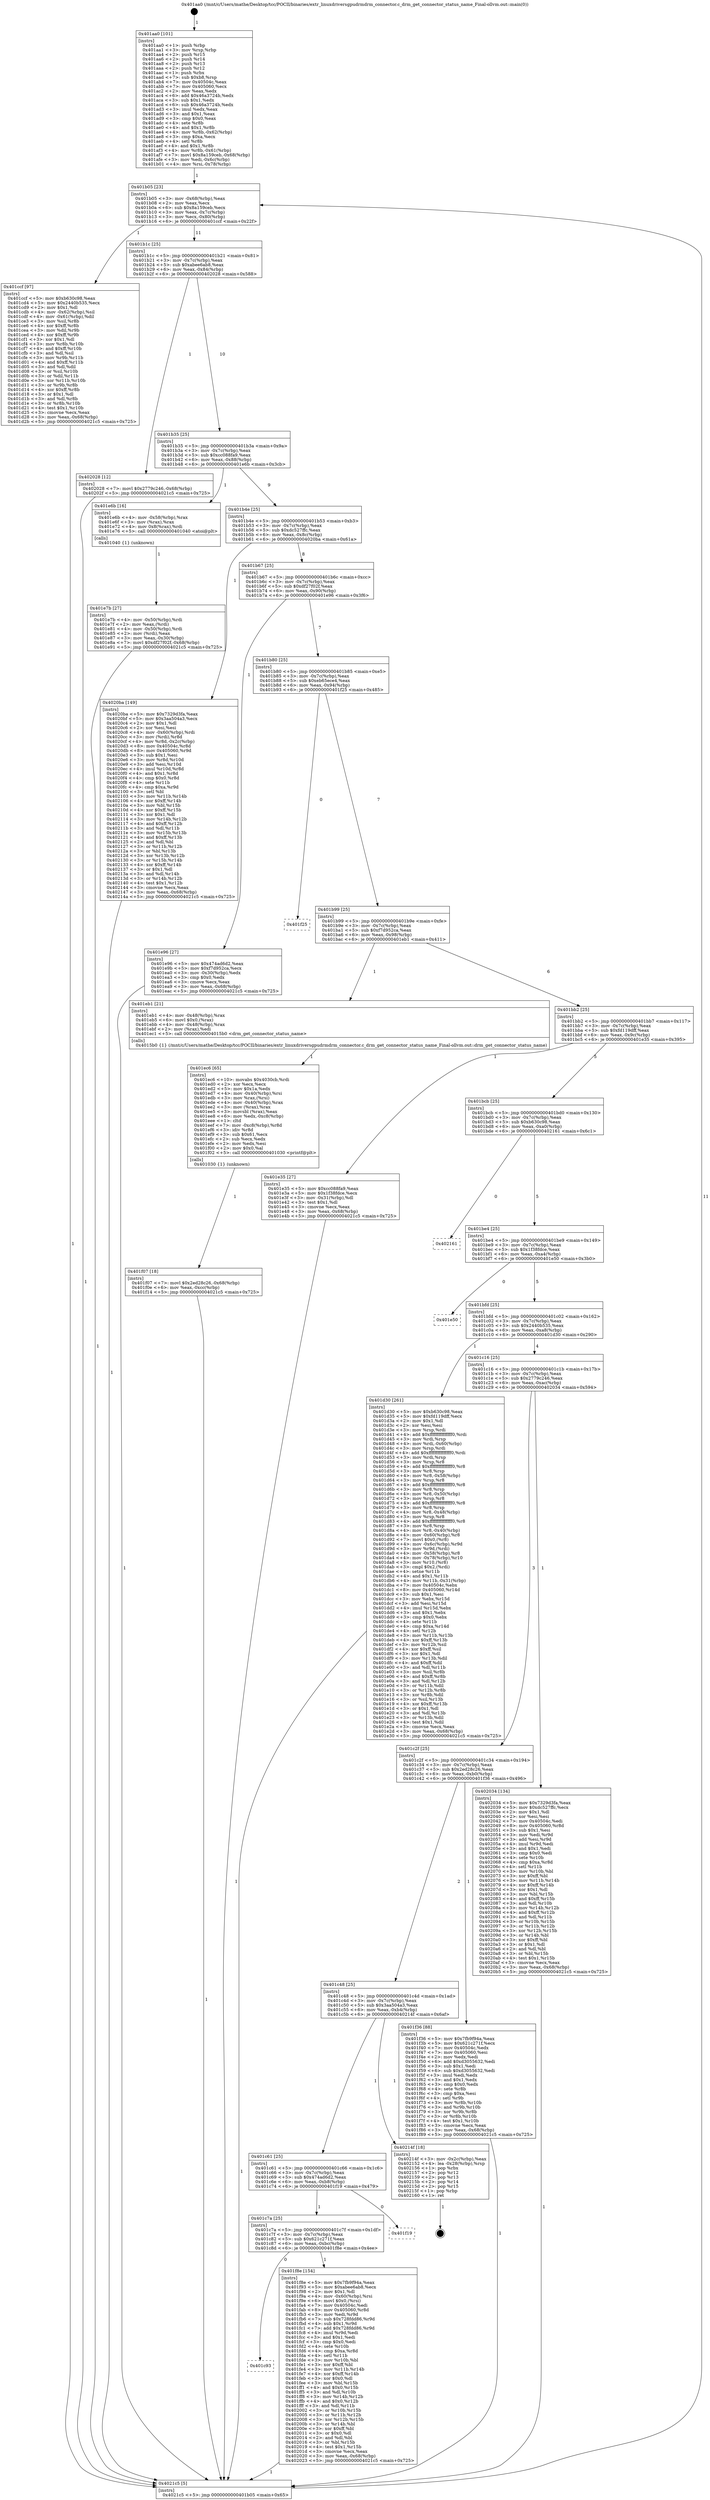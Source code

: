 digraph "0x401aa0" {
  label = "0x401aa0 (/mnt/c/Users/mathe/Desktop/tcc/POCII/binaries/extr_linuxdriversgpudrmdrm_connector.c_drm_get_connector_status_name_Final-ollvm.out::main(0))"
  labelloc = "t"
  node[shape=record]

  Entry [label="",width=0.3,height=0.3,shape=circle,fillcolor=black,style=filled]
  "0x401b05" [label="{
     0x401b05 [23]\l
     | [instrs]\l
     &nbsp;&nbsp;0x401b05 \<+3\>: mov -0x68(%rbp),%eax\l
     &nbsp;&nbsp;0x401b08 \<+2\>: mov %eax,%ecx\l
     &nbsp;&nbsp;0x401b0a \<+6\>: sub $0x8a159ceb,%ecx\l
     &nbsp;&nbsp;0x401b10 \<+3\>: mov %eax,-0x7c(%rbp)\l
     &nbsp;&nbsp;0x401b13 \<+3\>: mov %ecx,-0x80(%rbp)\l
     &nbsp;&nbsp;0x401b16 \<+6\>: je 0000000000401ccf \<main+0x22f\>\l
  }"]
  "0x401ccf" [label="{
     0x401ccf [97]\l
     | [instrs]\l
     &nbsp;&nbsp;0x401ccf \<+5\>: mov $0xb630c98,%eax\l
     &nbsp;&nbsp;0x401cd4 \<+5\>: mov $0x2440b535,%ecx\l
     &nbsp;&nbsp;0x401cd9 \<+2\>: mov $0x1,%dl\l
     &nbsp;&nbsp;0x401cdb \<+4\>: mov -0x62(%rbp),%sil\l
     &nbsp;&nbsp;0x401cdf \<+4\>: mov -0x61(%rbp),%dil\l
     &nbsp;&nbsp;0x401ce3 \<+3\>: mov %sil,%r8b\l
     &nbsp;&nbsp;0x401ce6 \<+4\>: xor $0xff,%r8b\l
     &nbsp;&nbsp;0x401cea \<+3\>: mov %dil,%r9b\l
     &nbsp;&nbsp;0x401ced \<+4\>: xor $0xff,%r9b\l
     &nbsp;&nbsp;0x401cf1 \<+3\>: xor $0x1,%dl\l
     &nbsp;&nbsp;0x401cf4 \<+3\>: mov %r8b,%r10b\l
     &nbsp;&nbsp;0x401cf7 \<+4\>: and $0xff,%r10b\l
     &nbsp;&nbsp;0x401cfb \<+3\>: and %dl,%sil\l
     &nbsp;&nbsp;0x401cfe \<+3\>: mov %r9b,%r11b\l
     &nbsp;&nbsp;0x401d01 \<+4\>: and $0xff,%r11b\l
     &nbsp;&nbsp;0x401d05 \<+3\>: and %dl,%dil\l
     &nbsp;&nbsp;0x401d08 \<+3\>: or %sil,%r10b\l
     &nbsp;&nbsp;0x401d0b \<+3\>: or %dil,%r11b\l
     &nbsp;&nbsp;0x401d0e \<+3\>: xor %r11b,%r10b\l
     &nbsp;&nbsp;0x401d11 \<+3\>: or %r9b,%r8b\l
     &nbsp;&nbsp;0x401d14 \<+4\>: xor $0xff,%r8b\l
     &nbsp;&nbsp;0x401d18 \<+3\>: or $0x1,%dl\l
     &nbsp;&nbsp;0x401d1b \<+3\>: and %dl,%r8b\l
     &nbsp;&nbsp;0x401d1e \<+3\>: or %r8b,%r10b\l
     &nbsp;&nbsp;0x401d21 \<+4\>: test $0x1,%r10b\l
     &nbsp;&nbsp;0x401d25 \<+3\>: cmovne %ecx,%eax\l
     &nbsp;&nbsp;0x401d28 \<+3\>: mov %eax,-0x68(%rbp)\l
     &nbsp;&nbsp;0x401d2b \<+5\>: jmp 00000000004021c5 \<main+0x725\>\l
  }"]
  "0x401b1c" [label="{
     0x401b1c [25]\l
     | [instrs]\l
     &nbsp;&nbsp;0x401b1c \<+5\>: jmp 0000000000401b21 \<main+0x81\>\l
     &nbsp;&nbsp;0x401b21 \<+3\>: mov -0x7c(%rbp),%eax\l
     &nbsp;&nbsp;0x401b24 \<+5\>: sub $0xabee6ab8,%eax\l
     &nbsp;&nbsp;0x401b29 \<+6\>: mov %eax,-0x84(%rbp)\l
     &nbsp;&nbsp;0x401b2f \<+6\>: je 0000000000402028 \<main+0x588\>\l
  }"]
  "0x4021c5" [label="{
     0x4021c5 [5]\l
     | [instrs]\l
     &nbsp;&nbsp;0x4021c5 \<+5\>: jmp 0000000000401b05 \<main+0x65\>\l
  }"]
  "0x401aa0" [label="{
     0x401aa0 [101]\l
     | [instrs]\l
     &nbsp;&nbsp;0x401aa0 \<+1\>: push %rbp\l
     &nbsp;&nbsp;0x401aa1 \<+3\>: mov %rsp,%rbp\l
     &nbsp;&nbsp;0x401aa4 \<+2\>: push %r15\l
     &nbsp;&nbsp;0x401aa6 \<+2\>: push %r14\l
     &nbsp;&nbsp;0x401aa8 \<+2\>: push %r13\l
     &nbsp;&nbsp;0x401aaa \<+2\>: push %r12\l
     &nbsp;&nbsp;0x401aac \<+1\>: push %rbx\l
     &nbsp;&nbsp;0x401aad \<+7\>: sub $0xb8,%rsp\l
     &nbsp;&nbsp;0x401ab4 \<+7\>: mov 0x40504c,%eax\l
     &nbsp;&nbsp;0x401abb \<+7\>: mov 0x405060,%ecx\l
     &nbsp;&nbsp;0x401ac2 \<+2\>: mov %eax,%edx\l
     &nbsp;&nbsp;0x401ac4 \<+6\>: add $0x46a3724b,%edx\l
     &nbsp;&nbsp;0x401aca \<+3\>: sub $0x1,%edx\l
     &nbsp;&nbsp;0x401acd \<+6\>: sub $0x46a3724b,%edx\l
     &nbsp;&nbsp;0x401ad3 \<+3\>: imul %edx,%eax\l
     &nbsp;&nbsp;0x401ad6 \<+3\>: and $0x1,%eax\l
     &nbsp;&nbsp;0x401ad9 \<+3\>: cmp $0x0,%eax\l
     &nbsp;&nbsp;0x401adc \<+4\>: sete %r8b\l
     &nbsp;&nbsp;0x401ae0 \<+4\>: and $0x1,%r8b\l
     &nbsp;&nbsp;0x401ae4 \<+4\>: mov %r8b,-0x62(%rbp)\l
     &nbsp;&nbsp;0x401ae8 \<+3\>: cmp $0xa,%ecx\l
     &nbsp;&nbsp;0x401aeb \<+4\>: setl %r8b\l
     &nbsp;&nbsp;0x401aef \<+4\>: and $0x1,%r8b\l
     &nbsp;&nbsp;0x401af3 \<+4\>: mov %r8b,-0x61(%rbp)\l
     &nbsp;&nbsp;0x401af7 \<+7\>: movl $0x8a159ceb,-0x68(%rbp)\l
     &nbsp;&nbsp;0x401afe \<+3\>: mov %edi,-0x6c(%rbp)\l
     &nbsp;&nbsp;0x401b01 \<+4\>: mov %rsi,-0x78(%rbp)\l
  }"]
  Exit [label="",width=0.3,height=0.3,shape=circle,fillcolor=black,style=filled,peripheries=2]
  "0x402028" [label="{
     0x402028 [12]\l
     | [instrs]\l
     &nbsp;&nbsp;0x402028 \<+7\>: movl $0x2779c246,-0x68(%rbp)\l
     &nbsp;&nbsp;0x40202f \<+5\>: jmp 00000000004021c5 \<main+0x725\>\l
  }"]
  "0x401b35" [label="{
     0x401b35 [25]\l
     | [instrs]\l
     &nbsp;&nbsp;0x401b35 \<+5\>: jmp 0000000000401b3a \<main+0x9a\>\l
     &nbsp;&nbsp;0x401b3a \<+3\>: mov -0x7c(%rbp),%eax\l
     &nbsp;&nbsp;0x401b3d \<+5\>: sub $0xcc088fa9,%eax\l
     &nbsp;&nbsp;0x401b42 \<+6\>: mov %eax,-0x88(%rbp)\l
     &nbsp;&nbsp;0x401b48 \<+6\>: je 0000000000401e6b \<main+0x3cb\>\l
  }"]
  "0x401c93" [label="{
     0x401c93\l
  }", style=dashed]
  "0x401e6b" [label="{
     0x401e6b [16]\l
     | [instrs]\l
     &nbsp;&nbsp;0x401e6b \<+4\>: mov -0x58(%rbp),%rax\l
     &nbsp;&nbsp;0x401e6f \<+3\>: mov (%rax),%rax\l
     &nbsp;&nbsp;0x401e72 \<+4\>: mov 0x8(%rax),%rdi\l
     &nbsp;&nbsp;0x401e76 \<+5\>: call 0000000000401040 \<atoi@plt\>\l
     | [calls]\l
     &nbsp;&nbsp;0x401040 \{1\} (unknown)\l
  }"]
  "0x401b4e" [label="{
     0x401b4e [25]\l
     | [instrs]\l
     &nbsp;&nbsp;0x401b4e \<+5\>: jmp 0000000000401b53 \<main+0xb3\>\l
     &nbsp;&nbsp;0x401b53 \<+3\>: mov -0x7c(%rbp),%eax\l
     &nbsp;&nbsp;0x401b56 \<+5\>: sub $0xdc527ffc,%eax\l
     &nbsp;&nbsp;0x401b5b \<+6\>: mov %eax,-0x8c(%rbp)\l
     &nbsp;&nbsp;0x401b61 \<+6\>: je 00000000004020ba \<main+0x61a\>\l
  }"]
  "0x401f8e" [label="{
     0x401f8e [154]\l
     | [instrs]\l
     &nbsp;&nbsp;0x401f8e \<+5\>: mov $0x7fb9f94a,%eax\l
     &nbsp;&nbsp;0x401f93 \<+5\>: mov $0xabee6ab8,%ecx\l
     &nbsp;&nbsp;0x401f98 \<+2\>: mov $0x1,%dl\l
     &nbsp;&nbsp;0x401f9a \<+4\>: mov -0x60(%rbp),%rsi\l
     &nbsp;&nbsp;0x401f9e \<+6\>: movl $0x0,(%rsi)\l
     &nbsp;&nbsp;0x401fa4 \<+7\>: mov 0x40504c,%edi\l
     &nbsp;&nbsp;0x401fab \<+8\>: mov 0x405060,%r8d\l
     &nbsp;&nbsp;0x401fb3 \<+3\>: mov %edi,%r9d\l
     &nbsp;&nbsp;0x401fb6 \<+7\>: sub $0x728fdd86,%r9d\l
     &nbsp;&nbsp;0x401fbd \<+4\>: sub $0x1,%r9d\l
     &nbsp;&nbsp;0x401fc1 \<+7\>: add $0x728fdd86,%r9d\l
     &nbsp;&nbsp;0x401fc8 \<+4\>: imul %r9d,%edi\l
     &nbsp;&nbsp;0x401fcc \<+3\>: and $0x1,%edi\l
     &nbsp;&nbsp;0x401fcf \<+3\>: cmp $0x0,%edi\l
     &nbsp;&nbsp;0x401fd2 \<+4\>: sete %r10b\l
     &nbsp;&nbsp;0x401fd6 \<+4\>: cmp $0xa,%r8d\l
     &nbsp;&nbsp;0x401fda \<+4\>: setl %r11b\l
     &nbsp;&nbsp;0x401fde \<+3\>: mov %r10b,%bl\l
     &nbsp;&nbsp;0x401fe1 \<+3\>: xor $0xff,%bl\l
     &nbsp;&nbsp;0x401fe4 \<+3\>: mov %r11b,%r14b\l
     &nbsp;&nbsp;0x401fe7 \<+4\>: xor $0xff,%r14b\l
     &nbsp;&nbsp;0x401feb \<+3\>: xor $0x0,%dl\l
     &nbsp;&nbsp;0x401fee \<+3\>: mov %bl,%r15b\l
     &nbsp;&nbsp;0x401ff1 \<+4\>: and $0x0,%r15b\l
     &nbsp;&nbsp;0x401ff5 \<+3\>: and %dl,%r10b\l
     &nbsp;&nbsp;0x401ff8 \<+3\>: mov %r14b,%r12b\l
     &nbsp;&nbsp;0x401ffb \<+4\>: and $0x0,%r12b\l
     &nbsp;&nbsp;0x401fff \<+3\>: and %dl,%r11b\l
     &nbsp;&nbsp;0x402002 \<+3\>: or %r10b,%r15b\l
     &nbsp;&nbsp;0x402005 \<+3\>: or %r11b,%r12b\l
     &nbsp;&nbsp;0x402008 \<+3\>: xor %r12b,%r15b\l
     &nbsp;&nbsp;0x40200b \<+3\>: or %r14b,%bl\l
     &nbsp;&nbsp;0x40200e \<+3\>: xor $0xff,%bl\l
     &nbsp;&nbsp;0x402011 \<+3\>: or $0x0,%dl\l
     &nbsp;&nbsp;0x402014 \<+2\>: and %dl,%bl\l
     &nbsp;&nbsp;0x402016 \<+3\>: or %bl,%r15b\l
     &nbsp;&nbsp;0x402019 \<+4\>: test $0x1,%r15b\l
     &nbsp;&nbsp;0x40201d \<+3\>: cmovne %ecx,%eax\l
     &nbsp;&nbsp;0x402020 \<+3\>: mov %eax,-0x68(%rbp)\l
     &nbsp;&nbsp;0x402023 \<+5\>: jmp 00000000004021c5 \<main+0x725\>\l
  }"]
  "0x4020ba" [label="{
     0x4020ba [149]\l
     | [instrs]\l
     &nbsp;&nbsp;0x4020ba \<+5\>: mov $0x7329d3fa,%eax\l
     &nbsp;&nbsp;0x4020bf \<+5\>: mov $0x3aa504a3,%ecx\l
     &nbsp;&nbsp;0x4020c4 \<+2\>: mov $0x1,%dl\l
     &nbsp;&nbsp;0x4020c6 \<+2\>: xor %esi,%esi\l
     &nbsp;&nbsp;0x4020c8 \<+4\>: mov -0x60(%rbp),%rdi\l
     &nbsp;&nbsp;0x4020cc \<+3\>: mov (%rdi),%r8d\l
     &nbsp;&nbsp;0x4020cf \<+4\>: mov %r8d,-0x2c(%rbp)\l
     &nbsp;&nbsp;0x4020d3 \<+8\>: mov 0x40504c,%r8d\l
     &nbsp;&nbsp;0x4020db \<+8\>: mov 0x405060,%r9d\l
     &nbsp;&nbsp;0x4020e3 \<+3\>: sub $0x1,%esi\l
     &nbsp;&nbsp;0x4020e6 \<+3\>: mov %r8d,%r10d\l
     &nbsp;&nbsp;0x4020e9 \<+3\>: add %esi,%r10d\l
     &nbsp;&nbsp;0x4020ec \<+4\>: imul %r10d,%r8d\l
     &nbsp;&nbsp;0x4020f0 \<+4\>: and $0x1,%r8d\l
     &nbsp;&nbsp;0x4020f4 \<+4\>: cmp $0x0,%r8d\l
     &nbsp;&nbsp;0x4020f8 \<+4\>: sete %r11b\l
     &nbsp;&nbsp;0x4020fc \<+4\>: cmp $0xa,%r9d\l
     &nbsp;&nbsp;0x402100 \<+3\>: setl %bl\l
     &nbsp;&nbsp;0x402103 \<+3\>: mov %r11b,%r14b\l
     &nbsp;&nbsp;0x402106 \<+4\>: xor $0xff,%r14b\l
     &nbsp;&nbsp;0x40210a \<+3\>: mov %bl,%r15b\l
     &nbsp;&nbsp;0x40210d \<+4\>: xor $0xff,%r15b\l
     &nbsp;&nbsp;0x402111 \<+3\>: xor $0x1,%dl\l
     &nbsp;&nbsp;0x402114 \<+3\>: mov %r14b,%r12b\l
     &nbsp;&nbsp;0x402117 \<+4\>: and $0xff,%r12b\l
     &nbsp;&nbsp;0x40211b \<+3\>: and %dl,%r11b\l
     &nbsp;&nbsp;0x40211e \<+3\>: mov %r15b,%r13b\l
     &nbsp;&nbsp;0x402121 \<+4\>: and $0xff,%r13b\l
     &nbsp;&nbsp;0x402125 \<+2\>: and %dl,%bl\l
     &nbsp;&nbsp;0x402127 \<+3\>: or %r11b,%r12b\l
     &nbsp;&nbsp;0x40212a \<+3\>: or %bl,%r13b\l
     &nbsp;&nbsp;0x40212d \<+3\>: xor %r13b,%r12b\l
     &nbsp;&nbsp;0x402130 \<+3\>: or %r15b,%r14b\l
     &nbsp;&nbsp;0x402133 \<+4\>: xor $0xff,%r14b\l
     &nbsp;&nbsp;0x402137 \<+3\>: or $0x1,%dl\l
     &nbsp;&nbsp;0x40213a \<+3\>: and %dl,%r14b\l
     &nbsp;&nbsp;0x40213d \<+3\>: or %r14b,%r12b\l
     &nbsp;&nbsp;0x402140 \<+4\>: test $0x1,%r12b\l
     &nbsp;&nbsp;0x402144 \<+3\>: cmovne %ecx,%eax\l
     &nbsp;&nbsp;0x402147 \<+3\>: mov %eax,-0x68(%rbp)\l
     &nbsp;&nbsp;0x40214a \<+5\>: jmp 00000000004021c5 \<main+0x725\>\l
  }"]
  "0x401b67" [label="{
     0x401b67 [25]\l
     | [instrs]\l
     &nbsp;&nbsp;0x401b67 \<+5\>: jmp 0000000000401b6c \<main+0xcc\>\l
     &nbsp;&nbsp;0x401b6c \<+3\>: mov -0x7c(%rbp),%eax\l
     &nbsp;&nbsp;0x401b6f \<+5\>: sub $0xdf27f02f,%eax\l
     &nbsp;&nbsp;0x401b74 \<+6\>: mov %eax,-0x90(%rbp)\l
     &nbsp;&nbsp;0x401b7a \<+6\>: je 0000000000401e96 \<main+0x3f6\>\l
  }"]
  "0x401c7a" [label="{
     0x401c7a [25]\l
     | [instrs]\l
     &nbsp;&nbsp;0x401c7a \<+5\>: jmp 0000000000401c7f \<main+0x1df\>\l
     &nbsp;&nbsp;0x401c7f \<+3\>: mov -0x7c(%rbp),%eax\l
     &nbsp;&nbsp;0x401c82 \<+5\>: sub $0x621c271f,%eax\l
     &nbsp;&nbsp;0x401c87 \<+6\>: mov %eax,-0xbc(%rbp)\l
     &nbsp;&nbsp;0x401c8d \<+6\>: je 0000000000401f8e \<main+0x4ee\>\l
  }"]
  "0x401e96" [label="{
     0x401e96 [27]\l
     | [instrs]\l
     &nbsp;&nbsp;0x401e96 \<+5\>: mov $0x474ad6d2,%eax\l
     &nbsp;&nbsp;0x401e9b \<+5\>: mov $0xf7d952ca,%ecx\l
     &nbsp;&nbsp;0x401ea0 \<+3\>: mov -0x30(%rbp),%edx\l
     &nbsp;&nbsp;0x401ea3 \<+3\>: cmp $0x0,%edx\l
     &nbsp;&nbsp;0x401ea6 \<+3\>: cmove %ecx,%eax\l
     &nbsp;&nbsp;0x401ea9 \<+3\>: mov %eax,-0x68(%rbp)\l
     &nbsp;&nbsp;0x401eac \<+5\>: jmp 00000000004021c5 \<main+0x725\>\l
  }"]
  "0x401b80" [label="{
     0x401b80 [25]\l
     | [instrs]\l
     &nbsp;&nbsp;0x401b80 \<+5\>: jmp 0000000000401b85 \<main+0xe5\>\l
     &nbsp;&nbsp;0x401b85 \<+3\>: mov -0x7c(%rbp),%eax\l
     &nbsp;&nbsp;0x401b88 \<+5\>: sub $0xeb65ece4,%eax\l
     &nbsp;&nbsp;0x401b8d \<+6\>: mov %eax,-0x94(%rbp)\l
     &nbsp;&nbsp;0x401b93 \<+6\>: je 0000000000401f25 \<main+0x485\>\l
  }"]
  "0x401f19" [label="{
     0x401f19\l
  }", style=dashed]
  "0x401f25" [label="{
     0x401f25\l
  }", style=dashed]
  "0x401b99" [label="{
     0x401b99 [25]\l
     | [instrs]\l
     &nbsp;&nbsp;0x401b99 \<+5\>: jmp 0000000000401b9e \<main+0xfe\>\l
     &nbsp;&nbsp;0x401b9e \<+3\>: mov -0x7c(%rbp),%eax\l
     &nbsp;&nbsp;0x401ba1 \<+5\>: sub $0xf7d952ca,%eax\l
     &nbsp;&nbsp;0x401ba6 \<+6\>: mov %eax,-0x98(%rbp)\l
     &nbsp;&nbsp;0x401bac \<+6\>: je 0000000000401eb1 \<main+0x411\>\l
  }"]
  "0x401c61" [label="{
     0x401c61 [25]\l
     | [instrs]\l
     &nbsp;&nbsp;0x401c61 \<+5\>: jmp 0000000000401c66 \<main+0x1c6\>\l
     &nbsp;&nbsp;0x401c66 \<+3\>: mov -0x7c(%rbp),%eax\l
     &nbsp;&nbsp;0x401c69 \<+5\>: sub $0x474ad6d2,%eax\l
     &nbsp;&nbsp;0x401c6e \<+6\>: mov %eax,-0xb8(%rbp)\l
     &nbsp;&nbsp;0x401c74 \<+6\>: je 0000000000401f19 \<main+0x479\>\l
  }"]
  "0x401eb1" [label="{
     0x401eb1 [21]\l
     | [instrs]\l
     &nbsp;&nbsp;0x401eb1 \<+4\>: mov -0x48(%rbp),%rax\l
     &nbsp;&nbsp;0x401eb5 \<+6\>: movl $0x0,(%rax)\l
     &nbsp;&nbsp;0x401ebb \<+4\>: mov -0x48(%rbp),%rax\l
     &nbsp;&nbsp;0x401ebf \<+2\>: mov (%rax),%edi\l
     &nbsp;&nbsp;0x401ec1 \<+5\>: call 00000000004015b0 \<drm_get_connector_status_name\>\l
     | [calls]\l
     &nbsp;&nbsp;0x4015b0 \{1\} (/mnt/c/Users/mathe/Desktop/tcc/POCII/binaries/extr_linuxdriversgpudrmdrm_connector.c_drm_get_connector_status_name_Final-ollvm.out::drm_get_connector_status_name)\l
  }"]
  "0x401bb2" [label="{
     0x401bb2 [25]\l
     | [instrs]\l
     &nbsp;&nbsp;0x401bb2 \<+5\>: jmp 0000000000401bb7 \<main+0x117\>\l
     &nbsp;&nbsp;0x401bb7 \<+3\>: mov -0x7c(%rbp),%eax\l
     &nbsp;&nbsp;0x401bba \<+5\>: sub $0xfd119dff,%eax\l
     &nbsp;&nbsp;0x401bbf \<+6\>: mov %eax,-0x9c(%rbp)\l
     &nbsp;&nbsp;0x401bc5 \<+6\>: je 0000000000401e35 \<main+0x395\>\l
  }"]
  "0x40214f" [label="{
     0x40214f [18]\l
     | [instrs]\l
     &nbsp;&nbsp;0x40214f \<+3\>: mov -0x2c(%rbp),%eax\l
     &nbsp;&nbsp;0x402152 \<+4\>: lea -0x28(%rbp),%rsp\l
     &nbsp;&nbsp;0x402156 \<+1\>: pop %rbx\l
     &nbsp;&nbsp;0x402157 \<+2\>: pop %r12\l
     &nbsp;&nbsp;0x402159 \<+2\>: pop %r13\l
     &nbsp;&nbsp;0x40215b \<+2\>: pop %r14\l
     &nbsp;&nbsp;0x40215d \<+2\>: pop %r15\l
     &nbsp;&nbsp;0x40215f \<+1\>: pop %rbp\l
     &nbsp;&nbsp;0x402160 \<+1\>: ret\l
  }"]
  "0x401e35" [label="{
     0x401e35 [27]\l
     | [instrs]\l
     &nbsp;&nbsp;0x401e35 \<+5\>: mov $0xcc088fa9,%eax\l
     &nbsp;&nbsp;0x401e3a \<+5\>: mov $0x1f38fdce,%ecx\l
     &nbsp;&nbsp;0x401e3f \<+3\>: mov -0x31(%rbp),%dl\l
     &nbsp;&nbsp;0x401e42 \<+3\>: test $0x1,%dl\l
     &nbsp;&nbsp;0x401e45 \<+3\>: cmovne %ecx,%eax\l
     &nbsp;&nbsp;0x401e48 \<+3\>: mov %eax,-0x68(%rbp)\l
     &nbsp;&nbsp;0x401e4b \<+5\>: jmp 00000000004021c5 \<main+0x725\>\l
  }"]
  "0x401bcb" [label="{
     0x401bcb [25]\l
     | [instrs]\l
     &nbsp;&nbsp;0x401bcb \<+5\>: jmp 0000000000401bd0 \<main+0x130\>\l
     &nbsp;&nbsp;0x401bd0 \<+3\>: mov -0x7c(%rbp),%eax\l
     &nbsp;&nbsp;0x401bd3 \<+5\>: sub $0xb630c98,%eax\l
     &nbsp;&nbsp;0x401bd8 \<+6\>: mov %eax,-0xa0(%rbp)\l
     &nbsp;&nbsp;0x401bde \<+6\>: je 0000000000402161 \<main+0x6c1\>\l
  }"]
  "0x401c48" [label="{
     0x401c48 [25]\l
     | [instrs]\l
     &nbsp;&nbsp;0x401c48 \<+5\>: jmp 0000000000401c4d \<main+0x1ad\>\l
     &nbsp;&nbsp;0x401c4d \<+3\>: mov -0x7c(%rbp),%eax\l
     &nbsp;&nbsp;0x401c50 \<+5\>: sub $0x3aa504a3,%eax\l
     &nbsp;&nbsp;0x401c55 \<+6\>: mov %eax,-0xb4(%rbp)\l
     &nbsp;&nbsp;0x401c5b \<+6\>: je 000000000040214f \<main+0x6af\>\l
  }"]
  "0x402161" [label="{
     0x402161\l
  }", style=dashed]
  "0x401be4" [label="{
     0x401be4 [25]\l
     | [instrs]\l
     &nbsp;&nbsp;0x401be4 \<+5\>: jmp 0000000000401be9 \<main+0x149\>\l
     &nbsp;&nbsp;0x401be9 \<+3\>: mov -0x7c(%rbp),%eax\l
     &nbsp;&nbsp;0x401bec \<+5\>: sub $0x1f38fdce,%eax\l
     &nbsp;&nbsp;0x401bf1 \<+6\>: mov %eax,-0xa4(%rbp)\l
     &nbsp;&nbsp;0x401bf7 \<+6\>: je 0000000000401e50 \<main+0x3b0\>\l
  }"]
  "0x401f36" [label="{
     0x401f36 [88]\l
     | [instrs]\l
     &nbsp;&nbsp;0x401f36 \<+5\>: mov $0x7fb9f94a,%eax\l
     &nbsp;&nbsp;0x401f3b \<+5\>: mov $0x621c271f,%ecx\l
     &nbsp;&nbsp;0x401f40 \<+7\>: mov 0x40504c,%edx\l
     &nbsp;&nbsp;0x401f47 \<+7\>: mov 0x405060,%esi\l
     &nbsp;&nbsp;0x401f4e \<+2\>: mov %edx,%edi\l
     &nbsp;&nbsp;0x401f50 \<+6\>: add $0xd3055632,%edi\l
     &nbsp;&nbsp;0x401f56 \<+3\>: sub $0x1,%edi\l
     &nbsp;&nbsp;0x401f59 \<+6\>: sub $0xd3055632,%edi\l
     &nbsp;&nbsp;0x401f5f \<+3\>: imul %edi,%edx\l
     &nbsp;&nbsp;0x401f62 \<+3\>: and $0x1,%edx\l
     &nbsp;&nbsp;0x401f65 \<+3\>: cmp $0x0,%edx\l
     &nbsp;&nbsp;0x401f68 \<+4\>: sete %r8b\l
     &nbsp;&nbsp;0x401f6c \<+3\>: cmp $0xa,%esi\l
     &nbsp;&nbsp;0x401f6f \<+4\>: setl %r9b\l
     &nbsp;&nbsp;0x401f73 \<+3\>: mov %r8b,%r10b\l
     &nbsp;&nbsp;0x401f76 \<+3\>: and %r9b,%r10b\l
     &nbsp;&nbsp;0x401f79 \<+3\>: xor %r9b,%r8b\l
     &nbsp;&nbsp;0x401f7c \<+3\>: or %r8b,%r10b\l
     &nbsp;&nbsp;0x401f7f \<+4\>: test $0x1,%r10b\l
     &nbsp;&nbsp;0x401f83 \<+3\>: cmovne %ecx,%eax\l
     &nbsp;&nbsp;0x401f86 \<+3\>: mov %eax,-0x68(%rbp)\l
     &nbsp;&nbsp;0x401f89 \<+5\>: jmp 00000000004021c5 \<main+0x725\>\l
  }"]
  "0x401e50" [label="{
     0x401e50\l
  }", style=dashed]
  "0x401bfd" [label="{
     0x401bfd [25]\l
     | [instrs]\l
     &nbsp;&nbsp;0x401bfd \<+5\>: jmp 0000000000401c02 \<main+0x162\>\l
     &nbsp;&nbsp;0x401c02 \<+3\>: mov -0x7c(%rbp),%eax\l
     &nbsp;&nbsp;0x401c05 \<+5\>: sub $0x2440b535,%eax\l
     &nbsp;&nbsp;0x401c0a \<+6\>: mov %eax,-0xa8(%rbp)\l
     &nbsp;&nbsp;0x401c10 \<+6\>: je 0000000000401d30 \<main+0x290\>\l
  }"]
  "0x401c2f" [label="{
     0x401c2f [25]\l
     | [instrs]\l
     &nbsp;&nbsp;0x401c2f \<+5\>: jmp 0000000000401c34 \<main+0x194\>\l
     &nbsp;&nbsp;0x401c34 \<+3\>: mov -0x7c(%rbp),%eax\l
     &nbsp;&nbsp;0x401c37 \<+5\>: sub $0x2ed28c26,%eax\l
     &nbsp;&nbsp;0x401c3c \<+6\>: mov %eax,-0xb0(%rbp)\l
     &nbsp;&nbsp;0x401c42 \<+6\>: je 0000000000401f36 \<main+0x496\>\l
  }"]
  "0x401d30" [label="{
     0x401d30 [261]\l
     | [instrs]\l
     &nbsp;&nbsp;0x401d30 \<+5\>: mov $0xb630c98,%eax\l
     &nbsp;&nbsp;0x401d35 \<+5\>: mov $0xfd119dff,%ecx\l
     &nbsp;&nbsp;0x401d3a \<+2\>: mov $0x1,%dl\l
     &nbsp;&nbsp;0x401d3c \<+2\>: xor %esi,%esi\l
     &nbsp;&nbsp;0x401d3e \<+3\>: mov %rsp,%rdi\l
     &nbsp;&nbsp;0x401d41 \<+4\>: add $0xfffffffffffffff0,%rdi\l
     &nbsp;&nbsp;0x401d45 \<+3\>: mov %rdi,%rsp\l
     &nbsp;&nbsp;0x401d48 \<+4\>: mov %rdi,-0x60(%rbp)\l
     &nbsp;&nbsp;0x401d4c \<+3\>: mov %rsp,%rdi\l
     &nbsp;&nbsp;0x401d4f \<+4\>: add $0xfffffffffffffff0,%rdi\l
     &nbsp;&nbsp;0x401d53 \<+3\>: mov %rdi,%rsp\l
     &nbsp;&nbsp;0x401d56 \<+3\>: mov %rsp,%r8\l
     &nbsp;&nbsp;0x401d59 \<+4\>: add $0xfffffffffffffff0,%r8\l
     &nbsp;&nbsp;0x401d5d \<+3\>: mov %r8,%rsp\l
     &nbsp;&nbsp;0x401d60 \<+4\>: mov %r8,-0x58(%rbp)\l
     &nbsp;&nbsp;0x401d64 \<+3\>: mov %rsp,%r8\l
     &nbsp;&nbsp;0x401d67 \<+4\>: add $0xfffffffffffffff0,%r8\l
     &nbsp;&nbsp;0x401d6b \<+3\>: mov %r8,%rsp\l
     &nbsp;&nbsp;0x401d6e \<+4\>: mov %r8,-0x50(%rbp)\l
     &nbsp;&nbsp;0x401d72 \<+3\>: mov %rsp,%r8\l
     &nbsp;&nbsp;0x401d75 \<+4\>: add $0xfffffffffffffff0,%r8\l
     &nbsp;&nbsp;0x401d79 \<+3\>: mov %r8,%rsp\l
     &nbsp;&nbsp;0x401d7c \<+4\>: mov %r8,-0x48(%rbp)\l
     &nbsp;&nbsp;0x401d80 \<+3\>: mov %rsp,%r8\l
     &nbsp;&nbsp;0x401d83 \<+4\>: add $0xfffffffffffffff0,%r8\l
     &nbsp;&nbsp;0x401d87 \<+3\>: mov %r8,%rsp\l
     &nbsp;&nbsp;0x401d8a \<+4\>: mov %r8,-0x40(%rbp)\l
     &nbsp;&nbsp;0x401d8e \<+4\>: mov -0x60(%rbp),%r8\l
     &nbsp;&nbsp;0x401d92 \<+7\>: movl $0x0,(%r8)\l
     &nbsp;&nbsp;0x401d99 \<+4\>: mov -0x6c(%rbp),%r9d\l
     &nbsp;&nbsp;0x401d9d \<+3\>: mov %r9d,(%rdi)\l
     &nbsp;&nbsp;0x401da0 \<+4\>: mov -0x58(%rbp),%r8\l
     &nbsp;&nbsp;0x401da4 \<+4\>: mov -0x78(%rbp),%r10\l
     &nbsp;&nbsp;0x401da8 \<+3\>: mov %r10,(%r8)\l
     &nbsp;&nbsp;0x401dab \<+3\>: cmpl $0x2,(%rdi)\l
     &nbsp;&nbsp;0x401dae \<+4\>: setne %r11b\l
     &nbsp;&nbsp;0x401db2 \<+4\>: and $0x1,%r11b\l
     &nbsp;&nbsp;0x401db6 \<+4\>: mov %r11b,-0x31(%rbp)\l
     &nbsp;&nbsp;0x401dba \<+7\>: mov 0x40504c,%ebx\l
     &nbsp;&nbsp;0x401dc1 \<+8\>: mov 0x405060,%r14d\l
     &nbsp;&nbsp;0x401dc9 \<+3\>: sub $0x1,%esi\l
     &nbsp;&nbsp;0x401dcc \<+3\>: mov %ebx,%r15d\l
     &nbsp;&nbsp;0x401dcf \<+3\>: add %esi,%r15d\l
     &nbsp;&nbsp;0x401dd2 \<+4\>: imul %r15d,%ebx\l
     &nbsp;&nbsp;0x401dd6 \<+3\>: and $0x1,%ebx\l
     &nbsp;&nbsp;0x401dd9 \<+3\>: cmp $0x0,%ebx\l
     &nbsp;&nbsp;0x401ddc \<+4\>: sete %r11b\l
     &nbsp;&nbsp;0x401de0 \<+4\>: cmp $0xa,%r14d\l
     &nbsp;&nbsp;0x401de4 \<+4\>: setl %r12b\l
     &nbsp;&nbsp;0x401de8 \<+3\>: mov %r11b,%r13b\l
     &nbsp;&nbsp;0x401deb \<+4\>: xor $0xff,%r13b\l
     &nbsp;&nbsp;0x401def \<+3\>: mov %r12b,%sil\l
     &nbsp;&nbsp;0x401df2 \<+4\>: xor $0xff,%sil\l
     &nbsp;&nbsp;0x401df6 \<+3\>: xor $0x1,%dl\l
     &nbsp;&nbsp;0x401df9 \<+3\>: mov %r13b,%dil\l
     &nbsp;&nbsp;0x401dfc \<+4\>: and $0xff,%dil\l
     &nbsp;&nbsp;0x401e00 \<+3\>: and %dl,%r11b\l
     &nbsp;&nbsp;0x401e03 \<+3\>: mov %sil,%r8b\l
     &nbsp;&nbsp;0x401e06 \<+4\>: and $0xff,%r8b\l
     &nbsp;&nbsp;0x401e0a \<+3\>: and %dl,%r12b\l
     &nbsp;&nbsp;0x401e0d \<+3\>: or %r11b,%dil\l
     &nbsp;&nbsp;0x401e10 \<+3\>: or %r12b,%r8b\l
     &nbsp;&nbsp;0x401e13 \<+3\>: xor %r8b,%dil\l
     &nbsp;&nbsp;0x401e16 \<+3\>: or %sil,%r13b\l
     &nbsp;&nbsp;0x401e19 \<+4\>: xor $0xff,%r13b\l
     &nbsp;&nbsp;0x401e1d \<+3\>: or $0x1,%dl\l
     &nbsp;&nbsp;0x401e20 \<+3\>: and %dl,%r13b\l
     &nbsp;&nbsp;0x401e23 \<+3\>: or %r13b,%dil\l
     &nbsp;&nbsp;0x401e26 \<+4\>: test $0x1,%dil\l
     &nbsp;&nbsp;0x401e2a \<+3\>: cmovne %ecx,%eax\l
     &nbsp;&nbsp;0x401e2d \<+3\>: mov %eax,-0x68(%rbp)\l
     &nbsp;&nbsp;0x401e30 \<+5\>: jmp 00000000004021c5 \<main+0x725\>\l
  }"]
  "0x401c16" [label="{
     0x401c16 [25]\l
     | [instrs]\l
     &nbsp;&nbsp;0x401c16 \<+5\>: jmp 0000000000401c1b \<main+0x17b\>\l
     &nbsp;&nbsp;0x401c1b \<+3\>: mov -0x7c(%rbp),%eax\l
     &nbsp;&nbsp;0x401c1e \<+5\>: sub $0x2779c246,%eax\l
     &nbsp;&nbsp;0x401c23 \<+6\>: mov %eax,-0xac(%rbp)\l
     &nbsp;&nbsp;0x401c29 \<+6\>: je 0000000000402034 \<main+0x594\>\l
  }"]
  "0x402034" [label="{
     0x402034 [134]\l
     | [instrs]\l
     &nbsp;&nbsp;0x402034 \<+5\>: mov $0x7329d3fa,%eax\l
     &nbsp;&nbsp;0x402039 \<+5\>: mov $0xdc527ffc,%ecx\l
     &nbsp;&nbsp;0x40203e \<+2\>: mov $0x1,%dl\l
     &nbsp;&nbsp;0x402040 \<+2\>: xor %esi,%esi\l
     &nbsp;&nbsp;0x402042 \<+7\>: mov 0x40504c,%edi\l
     &nbsp;&nbsp;0x402049 \<+8\>: mov 0x405060,%r8d\l
     &nbsp;&nbsp;0x402051 \<+3\>: sub $0x1,%esi\l
     &nbsp;&nbsp;0x402054 \<+3\>: mov %edi,%r9d\l
     &nbsp;&nbsp;0x402057 \<+3\>: add %esi,%r9d\l
     &nbsp;&nbsp;0x40205a \<+4\>: imul %r9d,%edi\l
     &nbsp;&nbsp;0x40205e \<+3\>: and $0x1,%edi\l
     &nbsp;&nbsp;0x402061 \<+3\>: cmp $0x0,%edi\l
     &nbsp;&nbsp;0x402064 \<+4\>: sete %r10b\l
     &nbsp;&nbsp;0x402068 \<+4\>: cmp $0xa,%r8d\l
     &nbsp;&nbsp;0x40206c \<+4\>: setl %r11b\l
     &nbsp;&nbsp;0x402070 \<+3\>: mov %r10b,%bl\l
     &nbsp;&nbsp;0x402073 \<+3\>: xor $0xff,%bl\l
     &nbsp;&nbsp;0x402076 \<+3\>: mov %r11b,%r14b\l
     &nbsp;&nbsp;0x402079 \<+4\>: xor $0xff,%r14b\l
     &nbsp;&nbsp;0x40207d \<+3\>: xor $0x1,%dl\l
     &nbsp;&nbsp;0x402080 \<+3\>: mov %bl,%r15b\l
     &nbsp;&nbsp;0x402083 \<+4\>: and $0xff,%r15b\l
     &nbsp;&nbsp;0x402087 \<+3\>: and %dl,%r10b\l
     &nbsp;&nbsp;0x40208a \<+3\>: mov %r14b,%r12b\l
     &nbsp;&nbsp;0x40208d \<+4\>: and $0xff,%r12b\l
     &nbsp;&nbsp;0x402091 \<+3\>: and %dl,%r11b\l
     &nbsp;&nbsp;0x402094 \<+3\>: or %r10b,%r15b\l
     &nbsp;&nbsp;0x402097 \<+3\>: or %r11b,%r12b\l
     &nbsp;&nbsp;0x40209a \<+3\>: xor %r12b,%r15b\l
     &nbsp;&nbsp;0x40209d \<+3\>: or %r14b,%bl\l
     &nbsp;&nbsp;0x4020a0 \<+3\>: xor $0xff,%bl\l
     &nbsp;&nbsp;0x4020a3 \<+3\>: or $0x1,%dl\l
     &nbsp;&nbsp;0x4020a6 \<+2\>: and %dl,%bl\l
     &nbsp;&nbsp;0x4020a8 \<+3\>: or %bl,%r15b\l
     &nbsp;&nbsp;0x4020ab \<+4\>: test $0x1,%r15b\l
     &nbsp;&nbsp;0x4020af \<+3\>: cmovne %ecx,%eax\l
     &nbsp;&nbsp;0x4020b2 \<+3\>: mov %eax,-0x68(%rbp)\l
     &nbsp;&nbsp;0x4020b5 \<+5\>: jmp 00000000004021c5 \<main+0x725\>\l
  }"]
  "0x401e7b" [label="{
     0x401e7b [27]\l
     | [instrs]\l
     &nbsp;&nbsp;0x401e7b \<+4\>: mov -0x50(%rbp),%rdi\l
     &nbsp;&nbsp;0x401e7f \<+2\>: mov %eax,(%rdi)\l
     &nbsp;&nbsp;0x401e81 \<+4\>: mov -0x50(%rbp),%rdi\l
     &nbsp;&nbsp;0x401e85 \<+2\>: mov (%rdi),%eax\l
     &nbsp;&nbsp;0x401e87 \<+3\>: mov %eax,-0x30(%rbp)\l
     &nbsp;&nbsp;0x401e8a \<+7\>: movl $0xdf27f02f,-0x68(%rbp)\l
     &nbsp;&nbsp;0x401e91 \<+5\>: jmp 00000000004021c5 \<main+0x725\>\l
  }"]
  "0x401ec6" [label="{
     0x401ec6 [65]\l
     | [instrs]\l
     &nbsp;&nbsp;0x401ec6 \<+10\>: movabs $0x4030cb,%rdi\l
     &nbsp;&nbsp;0x401ed0 \<+2\>: xor %ecx,%ecx\l
     &nbsp;&nbsp;0x401ed2 \<+5\>: mov $0x1a,%edx\l
     &nbsp;&nbsp;0x401ed7 \<+4\>: mov -0x40(%rbp),%rsi\l
     &nbsp;&nbsp;0x401edb \<+3\>: mov %rax,(%rsi)\l
     &nbsp;&nbsp;0x401ede \<+4\>: mov -0x40(%rbp),%rax\l
     &nbsp;&nbsp;0x401ee2 \<+3\>: mov (%rax),%rax\l
     &nbsp;&nbsp;0x401ee5 \<+3\>: movsbl (%rax),%eax\l
     &nbsp;&nbsp;0x401ee8 \<+6\>: mov %edx,-0xc8(%rbp)\l
     &nbsp;&nbsp;0x401eee \<+1\>: cltd\l
     &nbsp;&nbsp;0x401eef \<+7\>: mov -0xc8(%rbp),%r8d\l
     &nbsp;&nbsp;0x401ef6 \<+3\>: idiv %r8d\l
     &nbsp;&nbsp;0x401ef9 \<+3\>: sub $0x61,%ecx\l
     &nbsp;&nbsp;0x401efc \<+2\>: sub %ecx,%edx\l
     &nbsp;&nbsp;0x401efe \<+2\>: mov %edx,%esi\l
     &nbsp;&nbsp;0x401f00 \<+2\>: mov $0x0,%al\l
     &nbsp;&nbsp;0x401f02 \<+5\>: call 0000000000401030 \<printf@plt\>\l
     | [calls]\l
     &nbsp;&nbsp;0x401030 \{1\} (unknown)\l
  }"]
  "0x401f07" [label="{
     0x401f07 [18]\l
     | [instrs]\l
     &nbsp;&nbsp;0x401f07 \<+7\>: movl $0x2ed28c26,-0x68(%rbp)\l
     &nbsp;&nbsp;0x401f0e \<+6\>: mov %eax,-0xcc(%rbp)\l
     &nbsp;&nbsp;0x401f14 \<+5\>: jmp 00000000004021c5 \<main+0x725\>\l
  }"]
  Entry -> "0x401aa0" [label=" 1"]
  "0x401b05" -> "0x401ccf" [label=" 1"]
  "0x401b05" -> "0x401b1c" [label=" 11"]
  "0x401ccf" -> "0x4021c5" [label=" 1"]
  "0x401aa0" -> "0x401b05" [label=" 1"]
  "0x4021c5" -> "0x401b05" [label=" 11"]
  "0x40214f" -> Exit [label=" 1"]
  "0x401b1c" -> "0x402028" [label=" 1"]
  "0x401b1c" -> "0x401b35" [label=" 10"]
  "0x4020ba" -> "0x4021c5" [label=" 1"]
  "0x401b35" -> "0x401e6b" [label=" 1"]
  "0x401b35" -> "0x401b4e" [label=" 9"]
  "0x402034" -> "0x4021c5" [label=" 1"]
  "0x401b4e" -> "0x4020ba" [label=" 1"]
  "0x401b4e" -> "0x401b67" [label=" 8"]
  "0x402028" -> "0x4021c5" [label=" 1"]
  "0x401b67" -> "0x401e96" [label=" 1"]
  "0x401b67" -> "0x401b80" [label=" 7"]
  "0x401c7a" -> "0x401c93" [label=" 0"]
  "0x401b80" -> "0x401f25" [label=" 0"]
  "0x401b80" -> "0x401b99" [label=" 7"]
  "0x401c7a" -> "0x401f8e" [label=" 1"]
  "0x401b99" -> "0x401eb1" [label=" 1"]
  "0x401b99" -> "0x401bb2" [label=" 6"]
  "0x401c61" -> "0x401c7a" [label=" 1"]
  "0x401bb2" -> "0x401e35" [label=" 1"]
  "0x401bb2" -> "0x401bcb" [label=" 5"]
  "0x401c61" -> "0x401f19" [label=" 0"]
  "0x401bcb" -> "0x402161" [label=" 0"]
  "0x401bcb" -> "0x401be4" [label=" 5"]
  "0x401c48" -> "0x401c61" [label=" 1"]
  "0x401be4" -> "0x401e50" [label=" 0"]
  "0x401be4" -> "0x401bfd" [label=" 5"]
  "0x401c48" -> "0x40214f" [label=" 1"]
  "0x401bfd" -> "0x401d30" [label=" 1"]
  "0x401bfd" -> "0x401c16" [label=" 4"]
  "0x401f36" -> "0x4021c5" [label=" 1"]
  "0x401d30" -> "0x4021c5" [label=" 1"]
  "0x401e35" -> "0x4021c5" [label=" 1"]
  "0x401e6b" -> "0x401e7b" [label=" 1"]
  "0x401e7b" -> "0x4021c5" [label=" 1"]
  "0x401e96" -> "0x4021c5" [label=" 1"]
  "0x401eb1" -> "0x401ec6" [label=" 1"]
  "0x401ec6" -> "0x401f07" [label=" 1"]
  "0x401f07" -> "0x4021c5" [label=" 1"]
  "0x401c2f" -> "0x401c48" [label=" 2"]
  "0x401c16" -> "0x402034" [label=" 1"]
  "0x401c16" -> "0x401c2f" [label=" 3"]
  "0x401f8e" -> "0x4021c5" [label=" 1"]
  "0x401c2f" -> "0x401f36" [label=" 1"]
}
